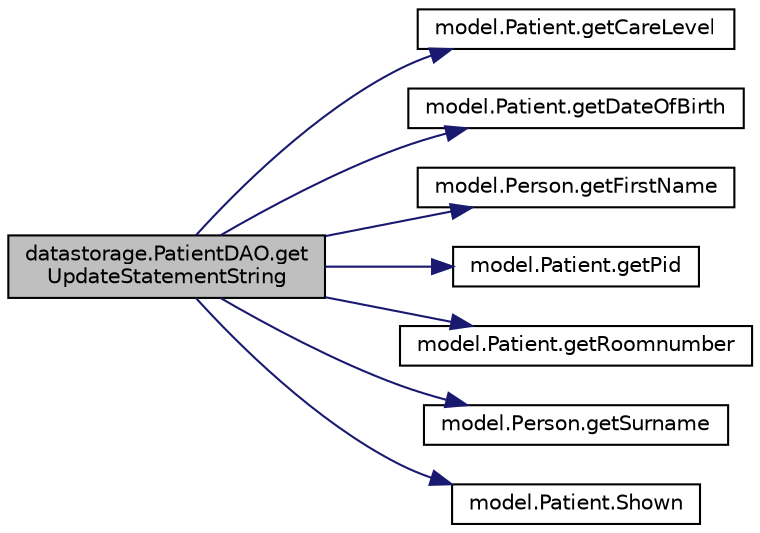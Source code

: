 digraph "datastorage.PatientDAO.getUpdateStatementString"
{
 // LATEX_PDF_SIZE
  edge [fontname="Helvetica",fontsize="10",labelfontname="Helvetica",labelfontsize="10"];
  node [fontname="Helvetica",fontsize="10",shape=record];
  rankdir="LR";
  Node1 [label="datastorage.PatientDAO.get\lUpdateStatementString",height=0.2,width=0.4,color="black", fillcolor="grey75", style="filled", fontcolor="black",tooltip=" "];
  Node1 -> Node2 [color="midnightblue",fontsize="10",style="solid",fontname="Helvetica"];
  Node2 [label="model.Patient.getCareLevel",height=0.2,width=0.4,color="black", fillcolor="white", style="filled",URL="$classmodel_1_1_patient.html#a491fd4aa85176fd2e580ba54ee313012",tooltip=" "];
  Node1 -> Node3 [color="midnightblue",fontsize="10",style="solid",fontname="Helvetica"];
  Node3 [label="model.Patient.getDateOfBirth",height=0.2,width=0.4,color="black", fillcolor="white", style="filled",URL="$classmodel_1_1_patient.html#a8495945440379100f19af0aeeb75f5f8",tooltip=" "];
  Node1 -> Node4 [color="midnightblue",fontsize="10",style="solid",fontname="Helvetica"];
  Node4 [label="model.Person.getFirstName",height=0.2,width=0.4,color="black", fillcolor="white", style="filled",URL="$classmodel_1_1_person.html#a7985b46a21b59b8019626198856f0271",tooltip=" "];
  Node1 -> Node5 [color="midnightblue",fontsize="10",style="solid",fontname="Helvetica"];
  Node5 [label="model.Patient.getPid",height=0.2,width=0.4,color="black", fillcolor="white", style="filled",URL="$classmodel_1_1_patient.html#a82727c76e72f2f9694a881d77714cb6e",tooltip=" "];
  Node1 -> Node6 [color="midnightblue",fontsize="10",style="solid",fontname="Helvetica"];
  Node6 [label="model.Patient.getRoomnumber",height=0.2,width=0.4,color="black", fillcolor="white", style="filled",URL="$classmodel_1_1_patient.html#a5309fc64abfea87a6a85e3e9309af01f",tooltip=" "];
  Node1 -> Node7 [color="midnightblue",fontsize="10",style="solid",fontname="Helvetica"];
  Node7 [label="model.Person.getSurname",height=0.2,width=0.4,color="black", fillcolor="white", style="filled",URL="$classmodel_1_1_person.html#a04cc23adea579ab41d7387f1d87633d4",tooltip=" "];
  Node1 -> Node8 [color="midnightblue",fontsize="10",style="solid",fontname="Helvetica"];
  Node8 [label="model.Patient.Shown",height=0.2,width=0.4,color="black", fillcolor="white", style="filled",URL="$classmodel_1_1_patient.html#ac459be6be699c56a010f8801745c334d",tooltip=" "];
}

